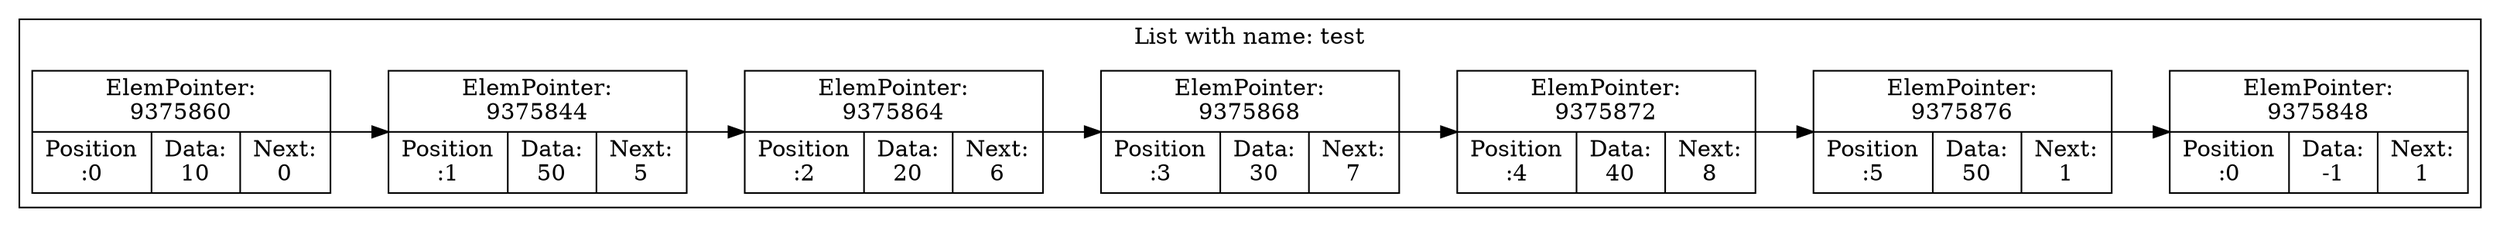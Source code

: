 digraph G{
rankdir=LR;
subgraph clusterlist {
0 [shape=record, label="ElemPointer:\n9375860 | {Position\n:0 | Data:\n10 | Next:\n0}"];
1 [shape=record, label="ElemPointer:\n9375844 | {Position\n:50 | Data:\n5 | Next:\n0}"];
0->1
1 [shape=record, label="ElemPointer:\n9375844 | {Position\n:1 | Data:\n50 | Next:\n5}"];
2 [shape=record, label="ElemPointer:\n9375864 | {Position\n:20 | Data:\n6 | Next:\n5}"];
1->2
2 [shape=record, label="ElemPointer:\n9375864 | {Position\n:2 | Data:\n20 | Next:\n6}"];
3 [shape=record, label="ElemPointer:\n9375868 | {Position\n:30 | Data:\n7 | Next:\n6}"];
2->3
3 [shape=record, label="ElemPointer:\n9375868 | {Position\n:3 | Data:\n30 | Next:\n7}"];
4 [shape=record, label="ElemPointer:\n9375872 | {Position\n:40 | Data:\n8 | Next:\n7}"];
3->4
4 [shape=record, label="ElemPointer:\n9375872 | {Position\n:4 | Data:\n40 | Next:\n8}"];
5 [shape=record, label="ElemPointer:\n9375876 | {Position\n:50 | Data:\n1 | Next:\n8}"];
4->5
5 [shape=record, label="ElemPointer:\n9375876 | {Position\n:5 | Data:\n50 | Next:\n1}"];
6 [shape=record, label="ElemPointer:\n9375848 | {Position\n:0 | Data:\n-1 | Next:\n1}"];
5->6
label = "List with name: test"}
}
